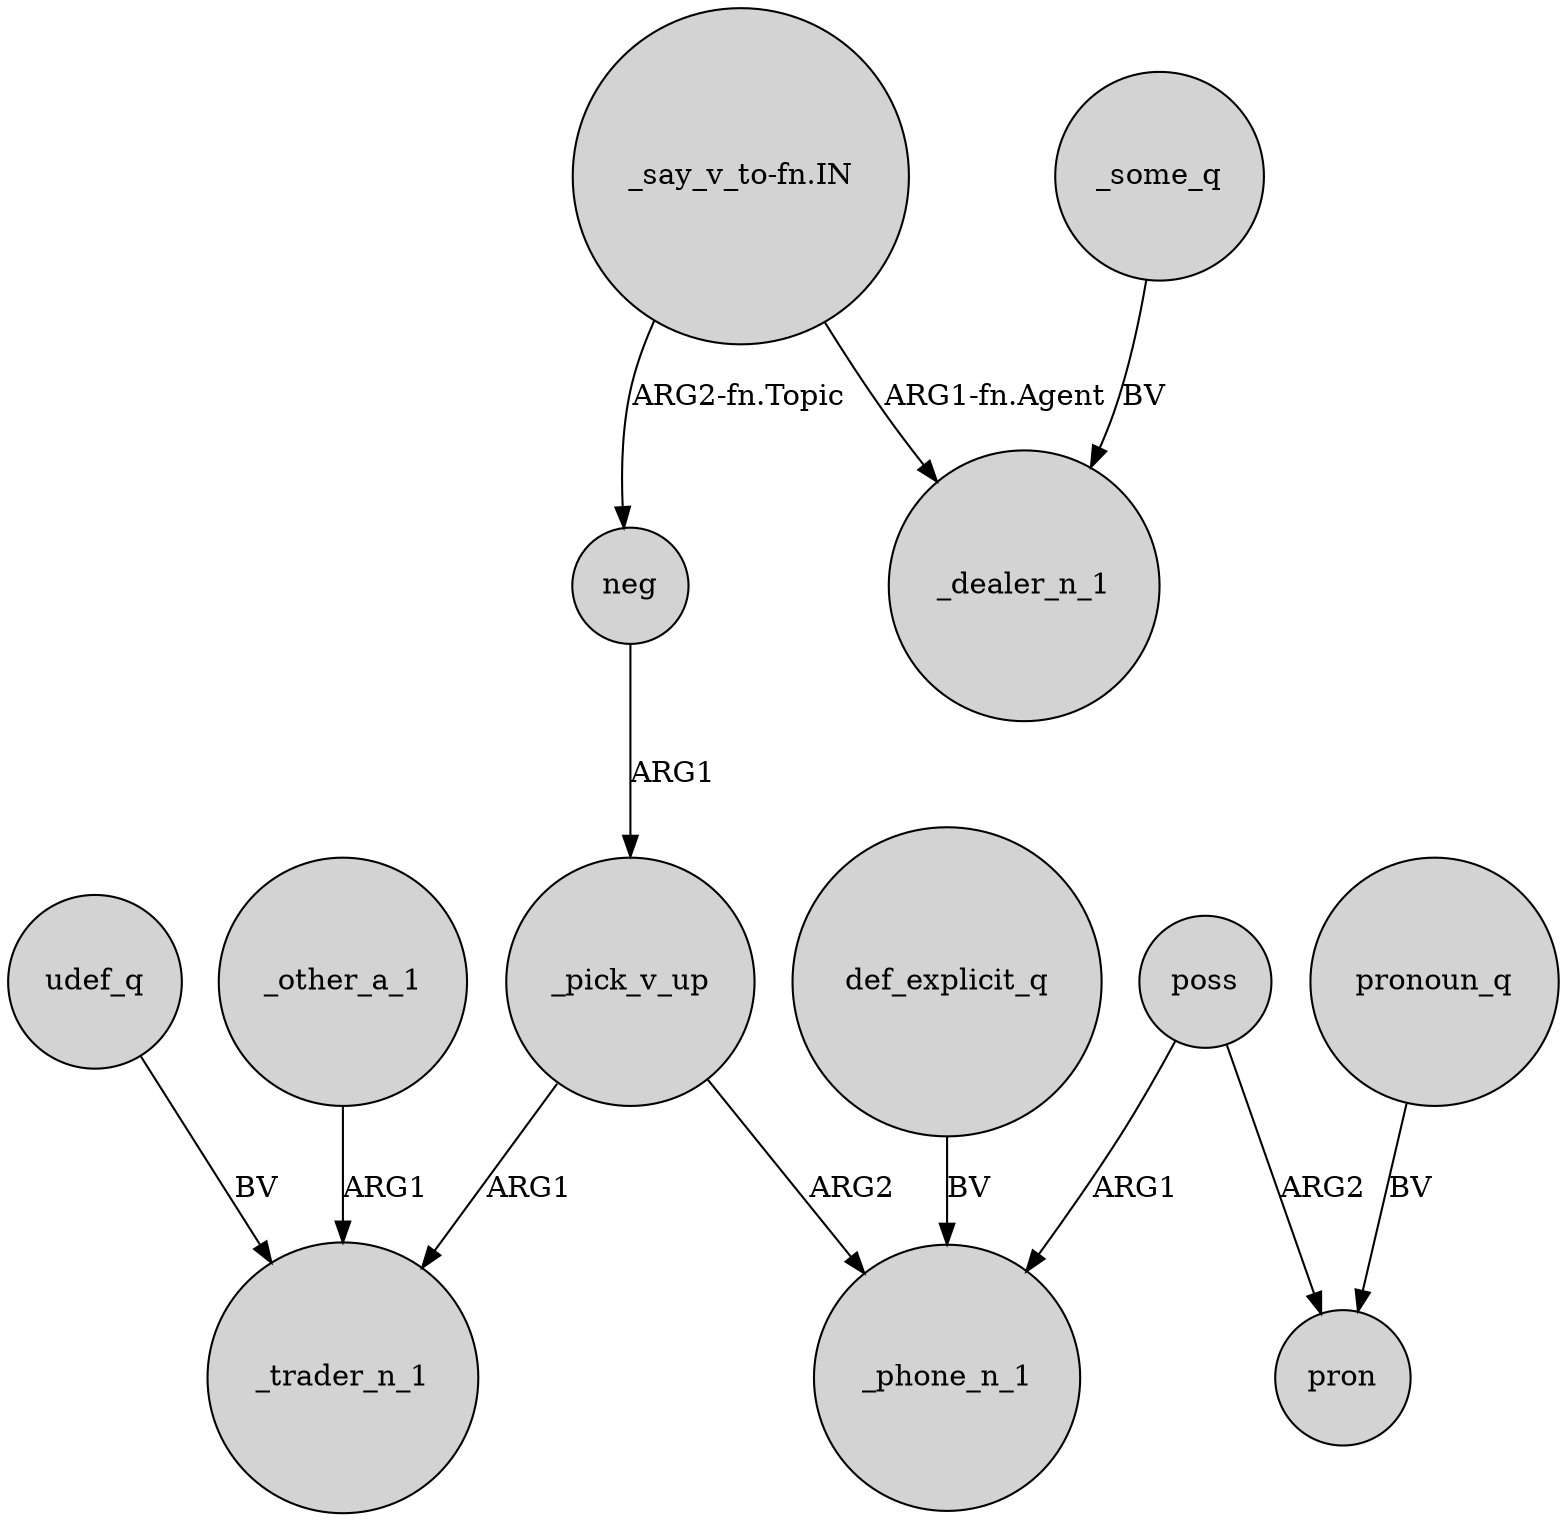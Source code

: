 digraph {
	node [shape=circle style=filled]
	neg -> _pick_v_up [label=ARG1]
	"_say_v_to-fn.IN" -> neg [label="ARG2-fn.Topic"]
	_pick_v_up -> _trader_n_1 [label=ARG1]
	_some_q -> _dealer_n_1 [label=BV]
	poss -> pron [label=ARG2]
	"_say_v_to-fn.IN" -> _dealer_n_1 [label="ARG1-fn.Agent"]
	udef_q -> _trader_n_1 [label=BV]
	_pick_v_up -> _phone_n_1 [label=ARG2]
	def_explicit_q -> _phone_n_1 [label=BV]
	poss -> _phone_n_1 [label=ARG1]
	_other_a_1 -> _trader_n_1 [label=ARG1]
	pronoun_q -> pron [label=BV]
}
